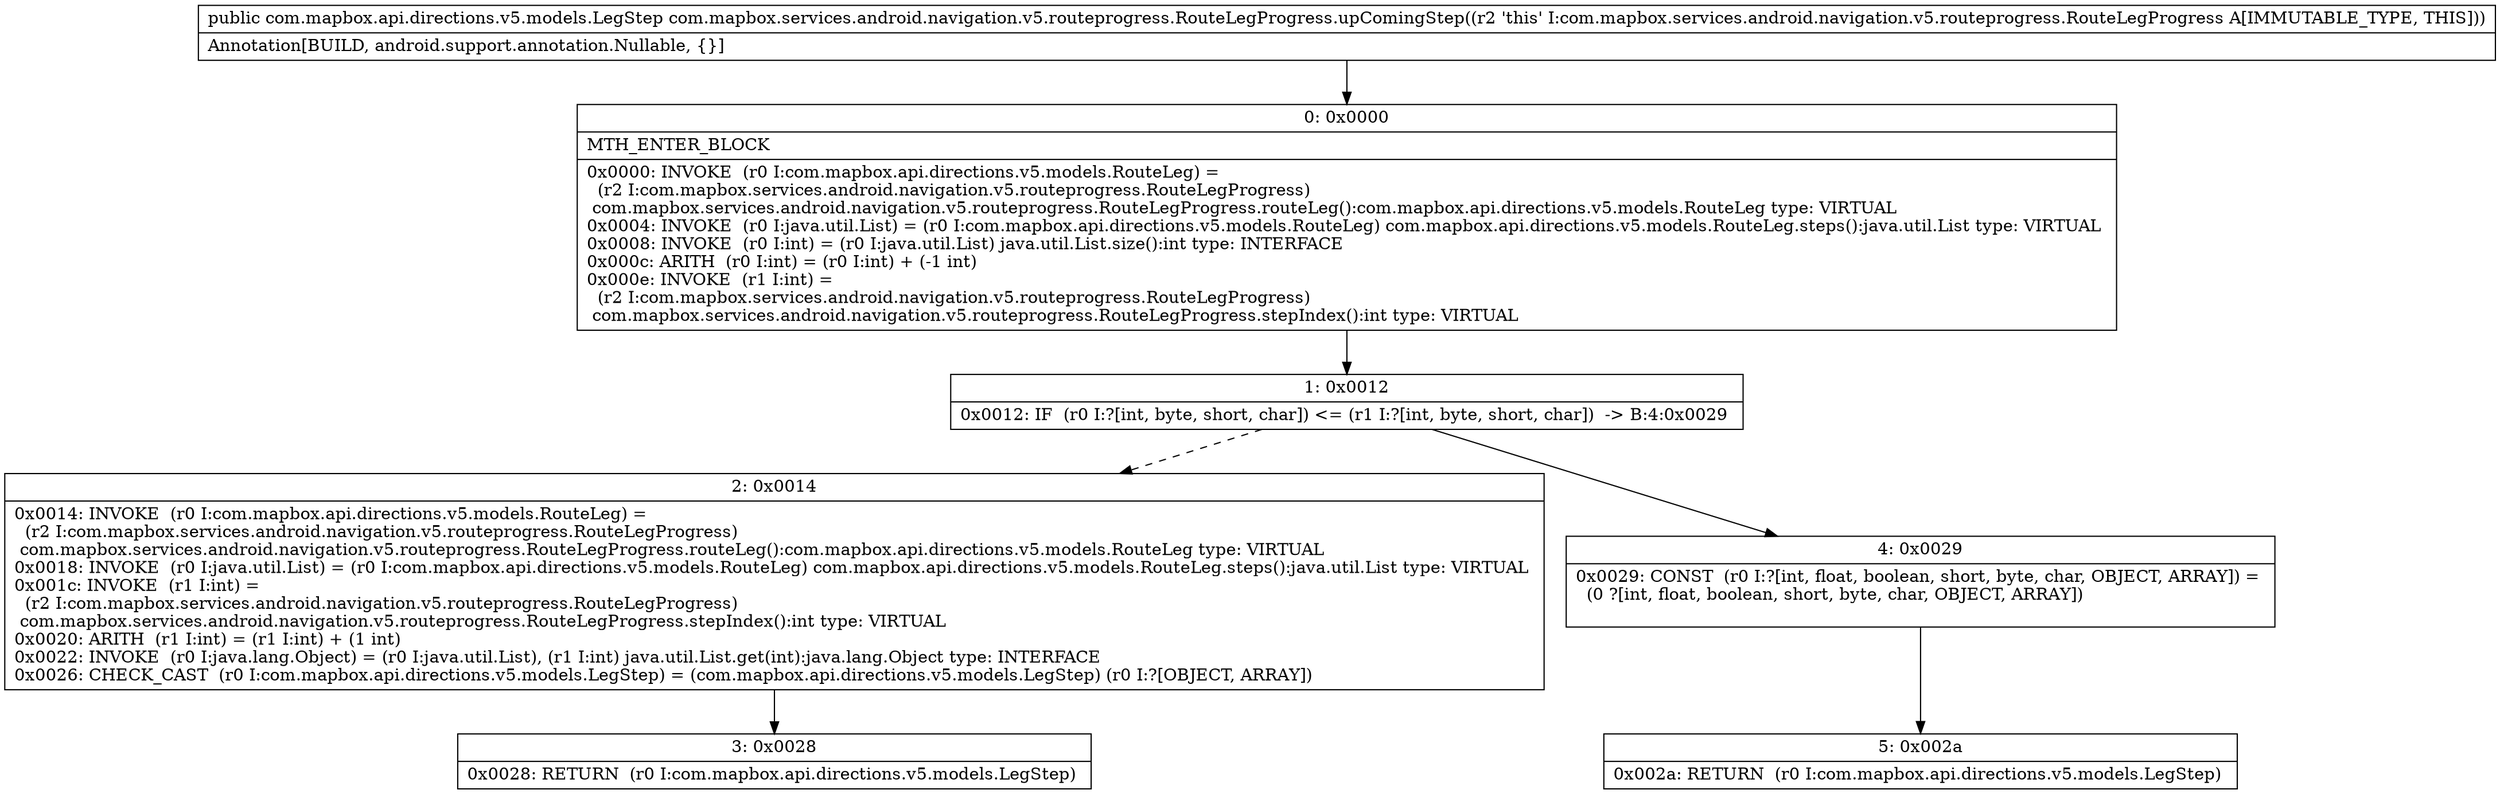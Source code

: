 digraph "CFG forcom.mapbox.services.android.navigation.v5.routeprogress.RouteLegProgress.upComingStep()Lcom\/mapbox\/api\/directions\/v5\/models\/LegStep;" {
Node_0 [shape=record,label="{0\:\ 0x0000|MTH_ENTER_BLOCK\l|0x0000: INVOKE  (r0 I:com.mapbox.api.directions.v5.models.RouteLeg) = \l  (r2 I:com.mapbox.services.android.navigation.v5.routeprogress.RouteLegProgress)\l com.mapbox.services.android.navigation.v5.routeprogress.RouteLegProgress.routeLeg():com.mapbox.api.directions.v5.models.RouteLeg type: VIRTUAL \l0x0004: INVOKE  (r0 I:java.util.List) = (r0 I:com.mapbox.api.directions.v5.models.RouteLeg) com.mapbox.api.directions.v5.models.RouteLeg.steps():java.util.List type: VIRTUAL \l0x0008: INVOKE  (r0 I:int) = (r0 I:java.util.List) java.util.List.size():int type: INTERFACE \l0x000c: ARITH  (r0 I:int) = (r0 I:int) + (\-1 int) \l0x000e: INVOKE  (r1 I:int) = \l  (r2 I:com.mapbox.services.android.navigation.v5.routeprogress.RouteLegProgress)\l com.mapbox.services.android.navigation.v5.routeprogress.RouteLegProgress.stepIndex():int type: VIRTUAL \l}"];
Node_1 [shape=record,label="{1\:\ 0x0012|0x0012: IF  (r0 I:?[int, byte, short, char]) \<= (r1 I:?[int, byte, short, char])  \-\> B:4:0x0029 \l}"];
Node_2 [shape=record,label="{2\:\ 0x0014|0x0014: INVOKE  (r0 I:com.mapbox.api.directions.v5.models.RouteLeg) = \l  (r2 I:com.mapbox.services.android.navigation.v5.routeprogress.RouteLegProgress)\l com.mapbox.services.android.navigation.v5.routeprogress.RouteLegProgress.routeLeg():com.mapbox.api.directions.v5.models.RouteLeg type: VIRTUAL \l0x0018: INVOKE  (r0 I:java.util.List) = (r0 I:com.mapbox.api.directions.v5.models.RouteLeg) com.mapbox.api.directions.v5.models.RouteLeg.steps():java.util.List type: VIRTUAL \l0x001c: INVOKE  (r1 I:int) = \l  (r2 I:com.mapbox.services.android.navigation.v5.routeprogress.RouteLegProgress)\l com.mapbox.services.android.navigation.v5.routeprogress.RouteLegProgress.stepIndex():int type: VIRTUAL \l0x0020: ARITH  (r1 I:int) = (r1 I:int) + (1 int) \l0x0022: INVOKE  (r0 I:java.lang.Object) = (r0 I:java.util.List), (r1 I:int) java.util.List.get(int):java.lang.Object type: INTERFACE \l0x0026: CHECK_CAST  (r0 I:com.mapbox.api.directions.v5.models.LegStep) = (com.mapbox.api.directions.v5.models.LegStep) (r0 I:?[OBJECT, ARRAY]) \l}"];
Node_3 [shape=record,label="{3\:\ 0x0028|0x0028: RETURN  (r0 I:com.mapbox.api.directions.v5.models.LegStep) \l}"];
Node_4 [shape=record,label="{4\:\ 0x0029|0x0029: CONST  (r0 I:?[int, float, boolean, short, byte, char, OBJECT, ARRAY]) = \l  (0 ?[int, float, boolean, short, byte, char, OBJECT, ARRAY])\l \l}"];
Node_5 [shape=record,label="{5\:\ 0x002a|0x002a: RETURN  (r0 I:com.mapbox.api.directions.v5.models.LegStep) \l}"];
MethodNode[shape=record,label="{public com.mapbox.api.directions.v5.models.LegStep com.mapbox.services.android.navigation.v5.routeprogress.RouteLegProgress.upComingStep((r2 'this' I:com.mapbox.services.android.navigation.v5.routeprogress.RouteLegProgress A[IMMUTABLE_TYPE, THIS]))  | Annotation[BUILD, android.support.annotation.Nullable, \{\}]\l}"];
MethodNode -> Node_0;
Node_0 -> Node_1;
Node_1 -> Node_2[style=dashed];
Node_1 -> Node_4;
Node_2 -> Node_3;
Node_4 -> Node_5;
}

